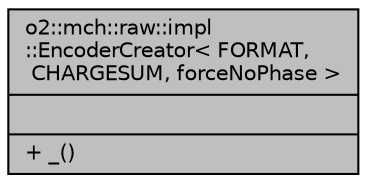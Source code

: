 digraph "o2::mch::raw::impl::EncoderCreator&lt; FORMAT, CHARGESUM, forceNoPhase &gt;"
{
 // INTERACTIVE_SVG=YES
  bgcolor="transparent";
  edge [fontname="Helvetica",fontsize="10",labelfontname="Helvetica",labelfontsize="10"];
  node [fontname="Helvetica",fontsize="10",shape=record];
  Node1 [label="{o2::mch::raw::impl\l::EncoderCreator\< FORMAT,\l CHARGESUM, forceNoPhase \>\n||+ _()\l}",height=0.2,width=0.4,color="black", fillcolor="grey75", style="filled", fontcolor="black"];
}
